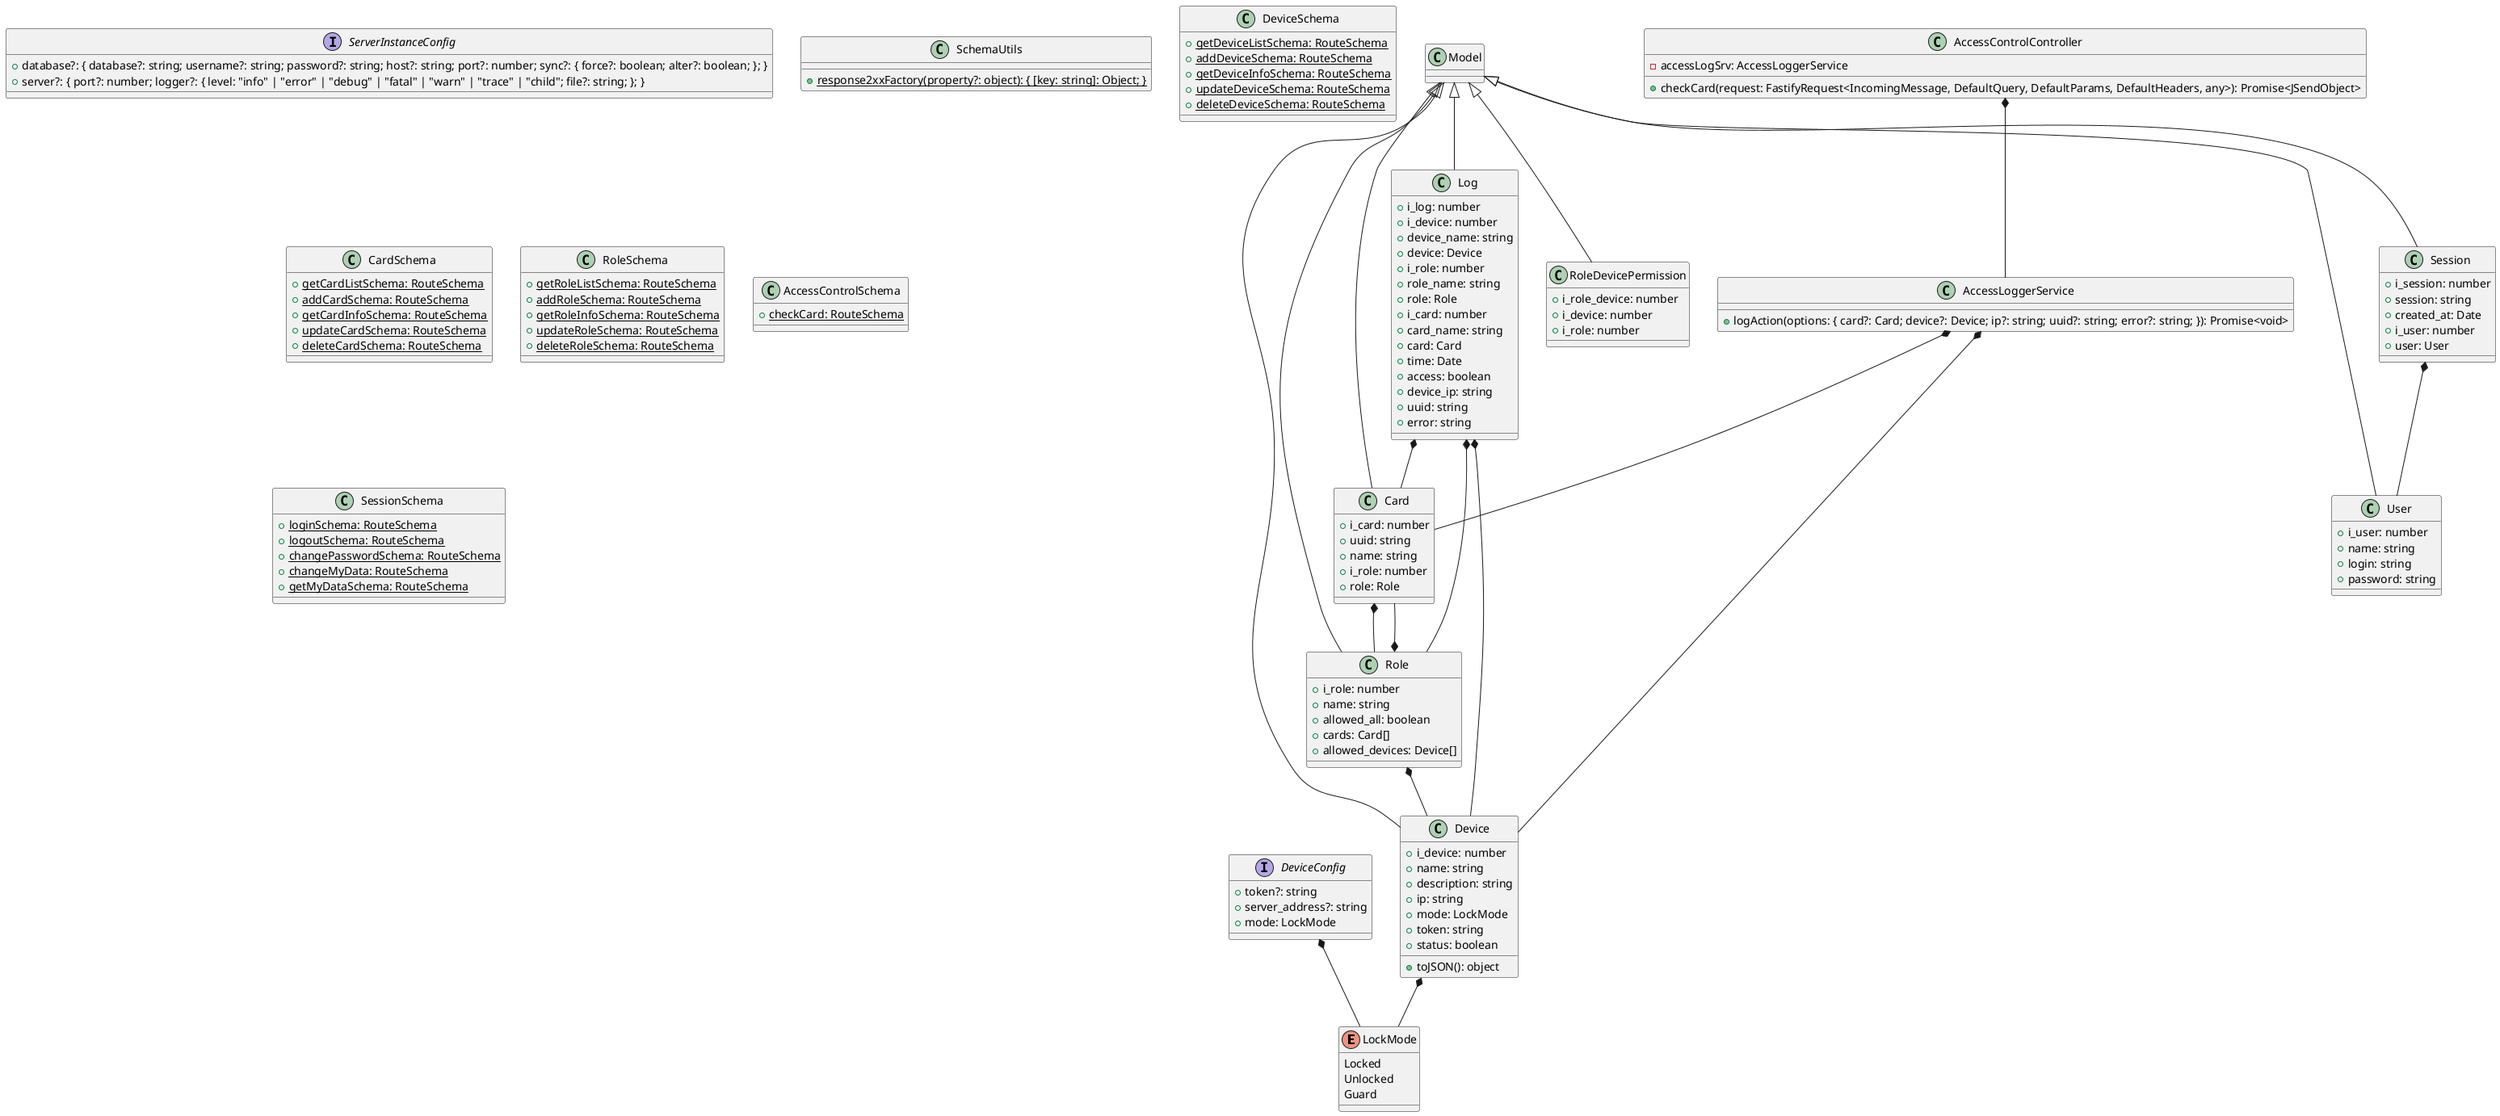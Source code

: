 @startuml
enum LockMode {
    Locked
    Unlocked
    Guard
}
interface DeviceConfig {
    +token?: string
    +server_address?: string
    +mode: LockMode
}
interface ServerInstanceConfig {
    +database?: { database?: string; username?: string; password?: string; host?: string; port?: number; sync?: { force?: boolean; alter?: boolean; }; }
    +server?: { port?: number; logger?: { level: "info" | "error" | "debug" | "fatal" | "warn" | "trace" | "child"; file?: string; }; }
}
class Device extends Model {
    +i_device: number
    +name: string
    +description: string
    +ip: string
    +mode: LockMode
    +token: string
    +status: boolean
    +toJSON(): object
}
class Card extends Model {
    +i_card: number
    +uuid: string
    +name: string
    +i_role: number
    +role: Role
}
class RoleDevicePermission extends Model {
    +i_role_device: number
    +i_device: number
    +i_role: number
}
class Role extends Model {
    +i_role: number
    +name: string
    +allowed_all: boolean
    +cards: Card[]
    +allowed_devices: Device[]
}
class Log extends Model {
    +i_log: number
    +i_device: number
    +device_name: string
    +device: Device
    +i_role: number
    +role_name: string
    +role: Role
    +i_card: number
    +card_name: string
    +card: Card
    +time: Date
    +access: boolean
    +device_ip: string
    +uuid: string
    +error: string
}
class User extends Model {
    +i_user: number
    +name: string
    +login: string
    +password: string
}
class Session extends Model {
    +i_session: number
    +session: string
    +created_at: Date
    +i_user: number
    +user: User
}
class SchemaUtils {
    +{static} response2xxFactory(property?: object): { [key: string]: Object; }
}
class DeviceSchema {
    +{static} getDeviceListSchema: RouteSchema
    +{static} addDeviceSchema: RouteSchema
    +{static} getDeviceInfoSchema: RouteSchema
    +{static} updateDeviceSchema: RouteSchema
    +{static} deleteDeviceSchema: RouteSchema
}
class CardSchema {
    +{static} getCardListSchema: RouteSchema
    +{static} addCardSchema: RouteSchema
    +{static} getCardInfoSchema: RouteSchema
    +{static} updateCardSchema: RouteSchema
    +{static} deleteCardSchema: RouteSchema
}
class RoleSchema {
    +{static} getRoleListSchema: RouteSchema
    +{static} addRoleSchema: RouteSchema
    +{static} getRoleInfoSchema: RouteSchema
    +{static} updateRoleSchema: RouteSchema
    +{static} deleteRoleSchema: RouteSchema
}
class AccessControlSchema {
    +{static} checkCard: RouteSchema
}
class SessionSchema {
    +{static} loginSchema: RouteSchema
    +{static} logoutSchema: RouteSchema
    +{static} changePasswordSchema: RouteSchema
    +{static} changeMyData: RouteSchema
    +{static} getMyDataSchema: RouteSchema
}
class AccessLoggerService {
    +logAction(options: { card?: Card; device?: Device; ip?: string; uuid?: string; error?: string; }): Promise<void>
}
class AccessControlController {
    -accessLogSrv: AccessLoggerService
    +checkCard(request: FastifyRequest<IncomingMessage, DefaultQuery, DefaultParams, DefaultHeaders, any>): Promise<JSendObject>
}
DeviceConfig *-- LockMode
Device *-- LockMode
Card *-- Role
Role *-- Card
Role *-- Device
Log *-- Device
Log *-- Role
Log *-- Card
Session *-- User
AccessLoggerService *-- Card
AccessLoggerService *-- Device
AccessControlController *-- AccessLoggerService
@enduml